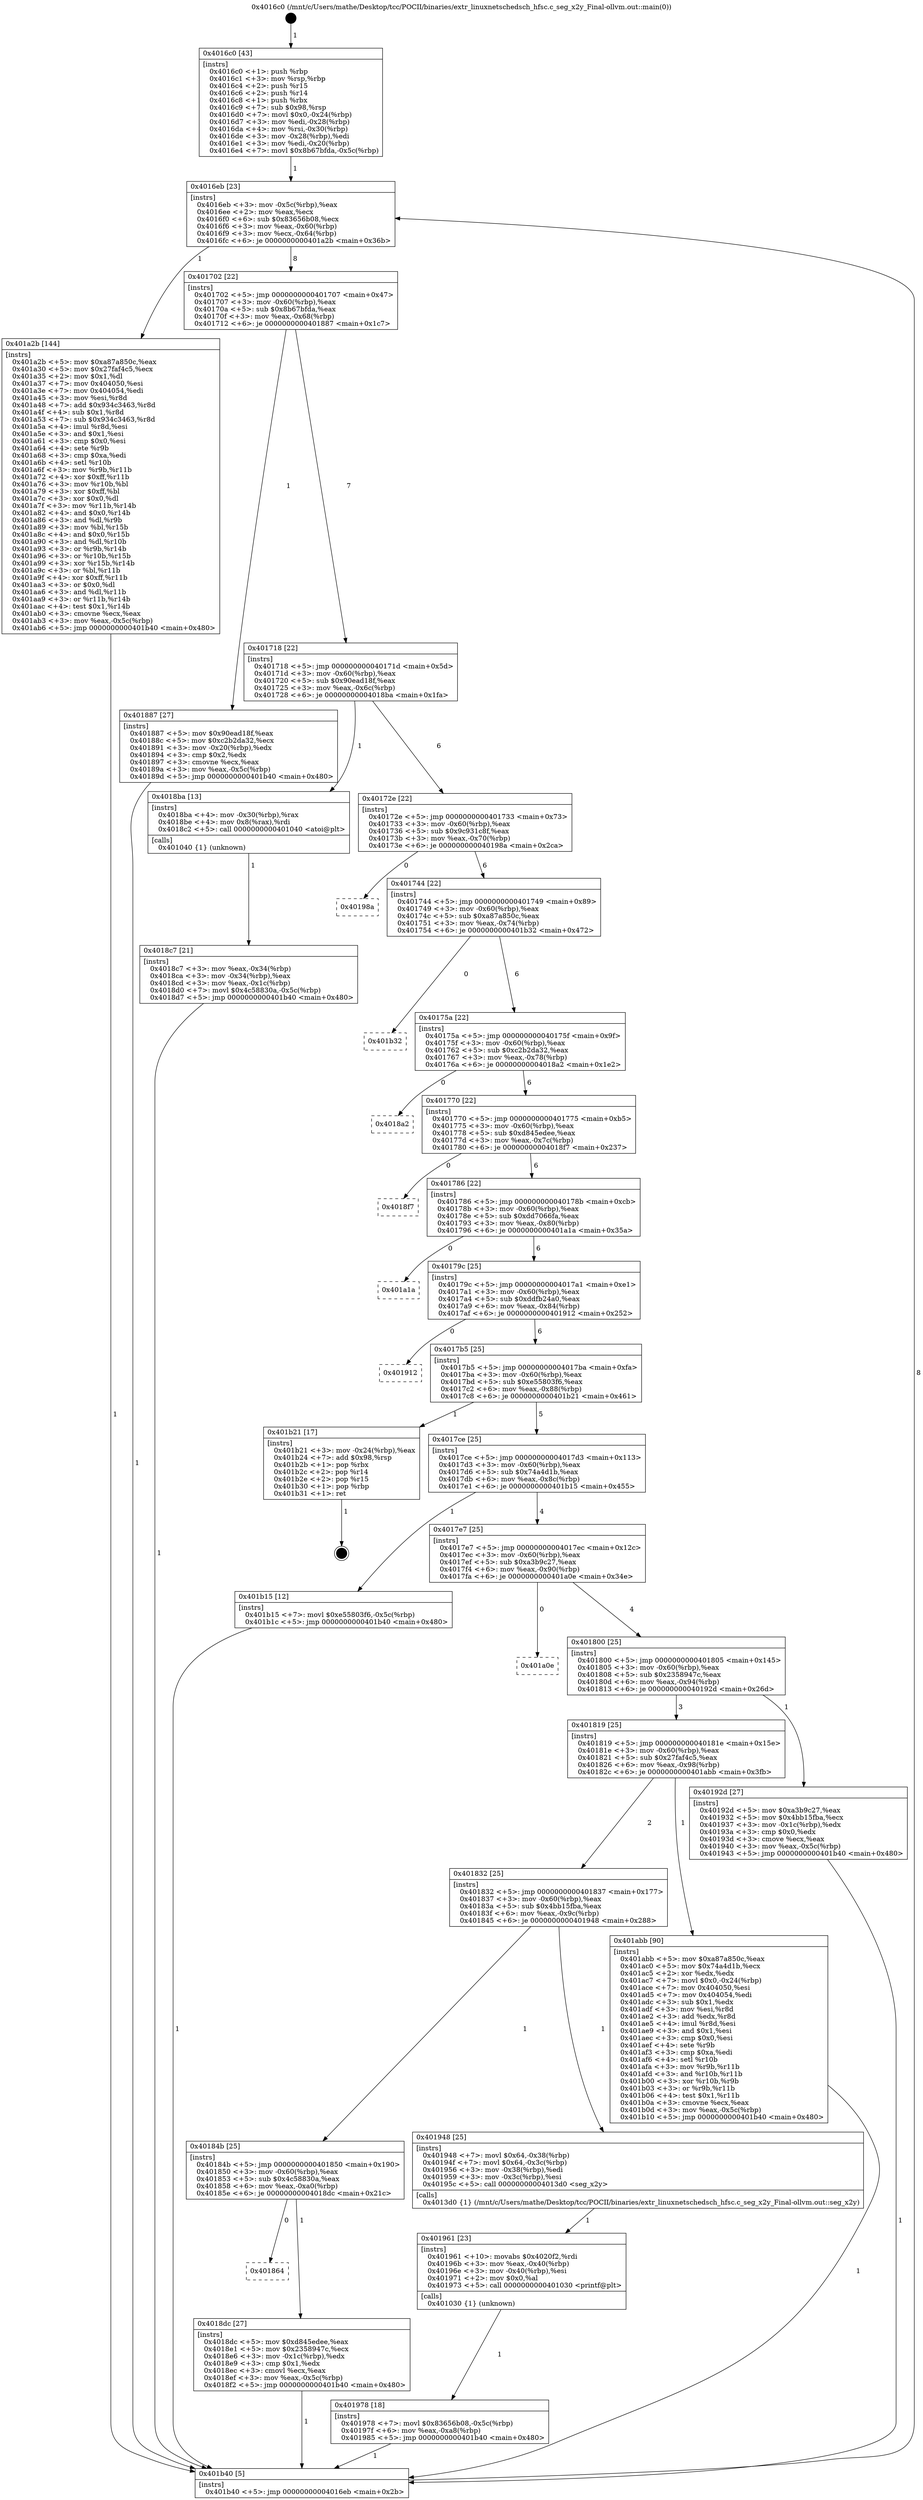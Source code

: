 digraph "0x4016c0" {
  label = "0x4016c0 (/mnt/c/Users/mathe/Desktop/tcc/POCII/binaries/extr_linuxnetschedsch_hfsc.c_seg_x2y_Final-ollvm.out::main(0))"
  labelloc = "t"
  node[shape=record]

  Entry [label="",width=0.3,height=0.3,shape=circle,fillcolor=black,style=filled]
  "0x4016eb" [label="{
     0x4016eb [23]\l
     | [instrs]\l
     &nbsp;&nbsp;0x4016eb \<+3\>: mov -0x5c(%rbp),%eax\l
     &nbsp;&nbsp;0x4016ee \<+2\>: mov %eax,%ecx\l
     &nbsp;&nbsp;0x4016f0 \<+6\>: sub $0x83656b08,%ecx\l
     &nbsp;&nbsp;0x4016f6 \<+3\>: mov %eax,-0x60(%rbp)\l
     &nbsp;&nbsp;0x4016f9 \<+3\>: mov %ecx,-0x64(%rbp)\l
     &nbsp;&nbsp;0x4016fc \<+6\>: je 0000000000401a2b \<main+0x36b\>\l
  }"]
  "0x401a2b" [label="{
     0x401a2b [144]\l
     | [instrs]\l
     &nbsp;&nbsp;0x401a2b \<+5\>: mov $0xa87a850c,%eax\l
     &nbsp;&nbsp;0x401a30 \<+5\>: mov $0x27faf4c5,%ecx\l
     &nbsp;&nbsp;0x401a35 \<+2\>: mov $0x1,%dl\l
     &nbsp;&nbsp;0x401a37 \<+7\>: mov 0x404050,%esi\l
     &nbsp;&nbsp;0x401a3e \<+7\>: mov 0x404054,%edi\l
     &nbsp;&nbsp;0x401a45 \<+3\>: mov %esi,%r8d\l
     &nbsp;&nbsp;0x401a48 \<+7\>: add $0x934c3463,%r8d\l
     &nbsp;&nbsp;0x401a4f \<+4\>: sub $0x1,%r8d\l
     &nbsp;&nbsp;0x401a53 \<+7\>: sub $0x934c3463,%r8d\l
     &nbsp;&nbsp;0x401a5a \<+4\>: imul %r8d,%esi\l
     &nbsp;&nbsp;0x401a5e \<+3\>: and $0x1,%esi\l
     &nbsp;&nbsp;0x401a61 \<+3\>: cmp $0x0,%esi\l
     &nbsp;&nbsp;0x401a64 \<+4\>: sete %r9b\l
     &nbsp;&nbsp;0x401a68 \<+3\>: cmp $0xa,%edi\l
     &nbsp;&nbsp;0x401a6b \<+4\>: setl %r10b\l
     &nbsp;&nbsp;0x401a6f \<+3\>: mov %r9b,%r11b\l
     &nbsp;&nbsp;0x401a72 \<+4\>: xor $0xff,%r11b\l
     &nbsp;&nbsp;0x401a76 \<+3\>: mov %r10b,%bl\l
     &nbsp;&nbsp;0x401a79 \<+3\>: xor $0xff,%bl\l
     &nbsp;&nbsp;0x401a7c \<+3\>: xor $0x0,%dl\l
     &nbsp;&nbsp;0x401a7f \<+3\>: mov %r11b,%r14b\l
     &nbsp;&nbsp;0x401a82 \<+4\>: and $0x0,%r14b\l
     &nbsp;&nbsp;0x401a86 \<+3\>: and %dl,%r9b\l
     &nbsp;&nbsp;0x401a89 \<+3\>: mov %bl,%r15b\l
     &nbsp;&nbsp;0x401a8c \<+4\>: and $0x0,%r15b\l
     &nbsp;&nbsp;0x401a90 \<+3\>: and %dl,%r10b\l
     &nbsp;&nbsp;0x401a93 \<+3\>: or %r9b,%r14b\l
     &nbsp;&nbsp;0x401a96 \<+3\>: or %r10b,%r15b\l
     &nbsp;&nbsp;0x401a99 \<+3\>: xor %r15b,%r14b\l
     &nbsp;&nbsp;0x401a9c \<+3\>: or %bl,%r11b\l
     &nbsp;&nbsp;0x401a9f \<+4\>: xor $0xff,%r11b\l
     &nbsp;&nbsp;0x401aa3 \<+3\>: or $0x0,%dl\l
     &nbsp;&nbsp;0x401aa6 \<+3\>: and %dl,%r11b\l
     &nbsp;&nbsp;0x401aa9 \<+3\>: or %r11b,%r14b\l
     &nbsp;&nbsp;0x401aac \<+4\>: test $0x1,%r14b\l
     &nbsp;&nbsp;0x401ab0 \<+3\>: cmovne %ecx,%eax\l
     &nbsp;&nbsp;0x401ab3 \<+3\>: mov %eax,-0x5c(%rbp)\l
     &nbsp;&nbsp;0x401ab6 \<+5\>: jmp 0000000000401b40 \<main+0x480\>\l
  }"]
  "0x401702" [label="{
     0x401702 [22]\l
     | [instrs]\l
     &nbsp;&nbsp;0x401702 \<+5\>: jmp 0000000000401707 \<main+0x47\>\l
     &nbsp;&nbsp;0x401707 \<+3\>: mov -0x60(%rbp),%eax\l
     &nbsp;&nbsp;0x40170a \<+5\>: sub $0x8b67bfda,%eax\l
     &nbsp;&nbsp;0x40170f \<+3\>: mov %eax,-0x68(%rbp)\l
     &nbsp;&nbsp;0x401712 \<+6\>: je 0000000000401887 \<main+0x1c7\>\l
  }"]
  Exit [label="",width=0.3,height=0.3,shape=circle,fillcolor=black,style=filled,peripheries=2]
  "0x401887" [label="{
     0x401887 [27]\l
     | [instrs]\l
     &nbsp;&nbsp;0x401887 \<+5\>: mov $0x90ead18f,%eax\l
     &nbsp;&nbsp;0x40188c \<+5\>: mov $0xc2b2da32,%ecx\l
     &nbsp;&nbsp;0x401891 \<+3\>: mov -0x20(%rbp),%edx\l
     &nbsp;&nbsp;0x401894 \<+3\>: cmp $0x2,%edx\l
     &nbsp;&nbsp;0x401897 \<+3\>: cmovne %ecx,%eax\l
     &nbsp;&nbsp;0x40189a \<+3\>: mov %eax,-0x5c(%rbp)\l
     &nbsp;&nbsp;0x40189d \<+5\>: jmp 0000000000401b40 \<main+0x480\>\l
  }"]
  "0x401718" [label="{
     0x401718 [22]\l
     | [instrs]\l
     &nbsp;&nbsp;0x401718 \<+5\>: jmp 000000000040171d \<main+0x5d\>\l
     &nbsp;&nbsp;0x40171d \<+3\>: mov -0x60(%rbp),%eax\l
     &nbsp;&nbsp;0x401720 \<+5\>: sub $0x90ead18f,%eax\l
     &nbsp;&nbsp;0x401725 \<+3\>: mov %eax,-0x6c(%rbp)\l
     &nbsp;&nbsp;0x401728 \<+6\>: je 00000000004018ba \<main+0x1fa\>\l
  }"]
  "0x401b40" [label="{
     0x401b40 [5]\l
     | [instrs]\l
     &nbsp;&nbsp;0x401b40 \<+5\>: jmp 00000000004016eb \<main+0x2b\>\l
  }"]
  "0x4016c0" [label="{
     0x4016c0 [43]\l
     | [instrs]\l
     &nbsp;&nbsp;0x4016c0 \<+1\>: push %rbp\l
     &nbsp;&nbsp;0x4016c1 \<+3\>: mov %rsp,%rbp\l
     &nbsp;&nbsp;0x4016c4 \<+2\>: push %r15\l
     &nbsp;&nbsp;0x4016c6 \<+2\>: push %r14\l
     &nbsp;&nbsp;0x4016c8 \<+1\>: push %rbx\l
     &nbsp;&nbsp;0x4016c9 \<+7\>: sub $0x98,%rsp\l
     &nbsp;&nbsp;0x4016d0 \<+7\>: movl $0x0,-0x24(%rbp)\l
     &nbsp;&nbsp;0x4016d7 \<+3\>: mov %edi,-0x28(%rbp)\l
     &nbsp;&nbsp;0x4016da \<+4\>: mov %rsi,-0x30(%rbp)\l
     &nbsp;&nbsp;0x4016de \<+3\>: mov -0x28(%rbp),%edi\l
     &nbsp;&nbsp;0x4016e1 \<+3\>: mov %edi,-0x20(%rbp)\l
     &nbsp;&nbsp;0x4016e4 \<+7\>: movl $0x8b67bfda,-0x5c(%rbp)\l
  }"]
  "0x401978" [label="{
     0x401978 [18]\l
     | [instrs]\l
     &nbsp;&nbsp;0x401978 \<+7\>: movl $0x83656b08,-0x5c(%rbp)\l
     &nbsp;&nbsp;0x40197f \<+6\>: mov %eax,-0xa8(%rbp)\l
     &nbsp;&nbsp;0x401985 \<+5\>: jmp 0000000000401b40 \<main+0x480\>\l
  }"]
  "0x4018ba" [label="{
     0x4018ba [13]\l
     | [instrs]\l
     &nbsp;&nbsp;0x4018ba \<+4\>: mov -0x30(%rbp),%rax\l
     &nbsp;&nbsp;0x4018be \<+4\>: mov 0x8(%rax),%rdi\l
     &nbsp;&nbsp;0x4018c2 \<+5\>: call 0000000000401040 \<atoi@plt\>\l
     | [calls]\l
     &nbsp;&nbsp;0x401040 \{1\} (unknown)\l
  }"]
  "0x40172e" [label="{
     0x40172e [22]\l
     | [instrs]\l
     &nbsp;&nbsp;0x40172e \<+5\>: jmp 0000000000401733 \<main+0x73\>\l
     &nbsp;&nbsp;0x401733 \<+3\>: mov -0x60(%rbp),%eax\l
     &nbsp;&nbsp;0x401736 \<+5\>: sub $0x9c931c8f,%eax\l
     &nbsp;&nbsp;0x40173b \<+3\>: mov %eax,-0x70(%rbp)\l
     &nbsp;&nbsp;0x40173e \<+6\>: je 000000000040198a \<main+0x2ca\>\l
  }"]
  "0x4018c7" [label="{
     0x4018c7 [21]\l
     | [instrs]\l
     &nbsp;&nbsp;0x4018c7 \<+3\>: mov %eax,-0x34(%rbp)\l
     &nbsp;&nbsp;0x4018ca \<+3\>: mov -0x34(%rbp),%eax\l
     &nbsp;&nbsp;0x4018cd \<+3\>: mov %eax,-0x1c(%rbp)\l
     &nbsp;&nbsp;0x4018d0 \<+7\>: movl $0x4c58830a,-0x5c(%rbp)\l
     &nbsp;&nbsp;0x4018d7 \<+5\>: jmp 0000000000401b40 \<main+0x480\>\l
  }"]
  "0x401961" [label="{
     0x401961 [23]\l
     | [instrs]\l
     &nbsp;&nbsp;0x401961 \<+10\>: movabs $0x4020f2,%rdi\l
     &nbsp;&nbsp;0x40196b \<+3\>: mov %eax,-0x40(%rbp)\l
     &nbsp;&nbsp;0x40196e \<+3\>: mov -0x40(%rbp),%esi\l
     &nbsp;&nbsp;0x401971 \<+2\>: mov $0x0,%al\l
     &nbsp;&nbsp;0x401973 \<+5\>: call 0000000000401030 \<printf@plt\>\l
     | [calls]\l
     &nbsp;&nbsp;0x401030 \{1\} (unknown)\l
  }"]
  "0x40198a" [label="{
     0x40198a\l
  }", style=dashed]
  "0x401744" [label="{
     0x401744 [22]\l
     | [instrs]\l
     &nbsp;&nbsp;0x401744 \<+5\>: jmp 0000000000401749 \<main+0x89\>\l
     &nbsp;&nbsp;0x401749 \<+3\>: mov -0x60(%rbp),%eax\l
     &nbsp;&nbsp;0x40174c \<+5\>: sub $0xa87a850c,%eax\l
     &nbsp;&nbsp;0x401751 \<+3\>: mov %eax,-0x74(%rbp)\l
     &nbsp;&nbsp;0x401754 \<+6\>: je 0000000000401b32 \<main+0x472\>\l
  }"]
  "0x401864" [label="{
     0x401864\l
  }", style=dashed]
  "0x401b32" [label="{
     0x401b32\l
  }", style=dashed]
  "0x40175a" [label="{
     0x40175a [22]\l
     | [instrs]\l
     &nbsp;&nbsp;0x40175a \<+5\>: jmp 000000000040175f \<main+0x9f\>\l
     &nbsp;&nbsp;0x40175f \<+3\>: mov -0x60(%rbp),%eax\l
     &nbsp;&nbsp;0x401762 \<+5\>: sub $0xc2b2da32,%eax\l
     &nbsp;&nbsp;0x401767 \<+3\>: mov %eax,-0x78(%rbp)\l
     &nbsp;&nbsp;0x40176a \<+6\>: je 00000000004018a2 \<main+0x1e2\>\l
  }"]
  "0x4018dc" [label="{
     0x4018dc [27]\l
     | [instrs]\l
     &nbsp;&nbsp;0x4018dc \<+5\>: mov $0xd845edee,%eax\l
     &nbsp;&nbsp;0x4018e1 \<+5\>: mov $0x2358947c,%ecx\l
     &nbsp;&nbsp;0x4018e6 \<+3\>: mov -0x1c(%rbp),%edx\l
     &nbsp;&nbsp;0x4018e9 \<+3\>: cmp $0x1,%edx\l
     &nbsp;&nbsp;0x4018ec \<+3\>: cmovl %ecx,%eax\l
     &nbsp;&nbsp;0x4018ef \<+3\>: mov %eax,-0x5c(%rbp)\l
     &nbsp;&nbsp;0x4018f2 \<+5\>: jmp 0000000000401b40 \<main+0x480\>\l
  }"]
  "0x4018a2" [label="{
     0x4018a2\l
  }", style=dashed]
  "0x401770" [label="{
     0x401770 [22]\l
     | [instrs]\l
     &nbsp;&nbsp;0x401770 \<+5\>: jmp 0000000000401775 \<main+0xb5\>\l
     &nbsp;&nbsp;0x401775 \<+3\>: mov -0x60(%rbp),%eax\l
     &nbsp;&nbsp;0x401778 \<+5\>: sub $0xd845edee,%eax\l
     &nbsp;&nbsp;0x40177d \<+3\>: mov %eax,-0x7c(%rbp)\l
     &nbsp;&nbsp;0x401780 \<+6\>: je 00000000004018f7 \<main+0x237\>\l
  }"]
  "0x40184b" [label="{
     0x40184b [25]\l
     | [instrs]\l
     &nbsp;&nbsp;0x40184b \<+5\>: jmp 0000000000401850 \<main+0x190\>\l
     &nbsp;&nbsp;0x401850 \<+3\>: mov -0x60(%rbp),%eax\l
     &nbsp;&nbsp;0x401853 \<+5\>: sub $0x4c58830a,%eax\l
     &nbsp;&nbsp;0x401858 \<+6\>: mov %eax,-0xa0(%rbp)\l
     &nbsp;&nbsp;0x40185e \<+6\>: je 00000000004018dc \<main+0x21c\>\l
  }"]
  "0x4018f7" [label="{
     0x4018f7\l
  }", style=dashed]
  "0x401786" [label="{
     0x401786 [22]\l
     | [instrs]\l
     &nbsp;&nbsp;0x401786 \<+5\>: jmp 000000000040178b \<main+0xcb\>\l
     &nbsp;&nbsp;0x40178b \<+3\>: mov -0x60(%rbp),%eax\l
     &nbsp;&nbsp;0x40178e \<+5\>: sub $0xdd7066fa,%eax\l
     &nbsp;&nbsp;0x401793 \<+3\>: mov %eax,-0x80(%rbp)\l
     &nbsp;&nbsp;0x401796 \<+6\>: je 0000000000401a1a \<main+0x35a\>\l
  }"]
  "0x401948" [label="{
     0x401948 [25]\l
     | [instrs]\l
     &nbsp;&nbsp;0x401948 \<+7\>: movl $0x64,-0x38(%rbp)\l
     &nbsp;&nbsp;0x40194f \<+7\>: movl $0x64,-0x3c(%rbp)\l
     &nbsp;&nbsp;0x401956 \<+3\>: mov -0x38(%rbp),%edi\l
     &nbsp;&nbsp;0x401959 \<+3\>: mov -0x3c(%rbp),%esi\l
     &nbsp;&nbsp;0x40195c \<+5\>: call 00000000004013d0 \<seg_x2y\>\l
     | [calls]\l
     &nbsp;&nbsp;0x4013d0 \{1\} (/mnt/c/Users/mathe/Desktop/tcc/POCII/binaries/extr_linuxnetschedsch_hfsc.c_seg_x2y_Final-ollvm.out::seg_x2y)\l
  }"]
  "0x401a1a" [label="{
     0x401a1a\l
  }", style=dashed]
  "0x40179c" [label="{
     0x40179c [25]\l
     | [instrs]\l
     &nbsp;&nbsp;0x40179c \<+5\>: jmp 00000000004017a1 \<main+0xe1\>\l
     &nbsp;&nbsp;0x4017a1 \<+3\>: mov -0x60(%rbp),%eax\l
     &nbsp;&nbsp;0x4017a4 \<+5\>: sub $0xddfb24a0,%eax\l
     &nbsp;&nbsp;0x4017a9 \<+6\>: mov %eax,-0x84(%rbp)\l
     &nbsp;&nbsp;0x4017af \<+6\>: je 0000000000401912 \<main+0x252\>\l
  }"]
  "0x401832" [label="{
     0x401832 [25]\l
     | [instrs]\l
     &nbsp;&nbsp;0x401832 \<+5\>: jmp 0000000000401837 \<main+0x177\>\l
     &nbsp;&nbsp;0x401837 \<+3\>: mov -0x60(%rbp),%eax\l
     &nbsp;&nbsp;0x40183a \<+5\>: sub $0x4bb15fba,%eax\l
     &nbsp;&nbsp;0x40183f \<+6\>: mov %eax,-0x9c(%rbp)\l
     &nbsp;&nbsp;0x401845 \<+6\>: je 0000000000401948 \<main+0x288\>\l
  }"]
  "0x401912" [label="{
     0x401912\l
  }", style=dashed]
  "0x4017b5" [label="{
     0x4017b5 [25]\l
     | [instrs]\l
     &nbsp;&nbsp;0x4017b5 \<+5\>: jmp 00000000004017ba \<main+0xfa\>\l
     &nbsp;&nbsp;0x4017ba \<+3\>: mov -0x60(%rbp),%eax\l
     &nbsp;&nbsp;0x4017bd \<+5\>: sub $0xe55803f6,%eax\l
     &nbsp;&nbsp;0x4017c2 \<+6\>: mov %eax,-0x88(%rbp)\l
     &nbsp;&nbsp;0x4017c8 \<+6\>: je 0000000000401b21 \<main+0x461\>\l
  }"]
  "0x401abb" [label="{
     0x401abb [90]\l
     | [instrs]\l
     &nbsp;&nbsp;0x401abb \<+5\>: mov $0xa87a850c,%eax\l
     &nbsp;&nbsp;0x401ac0 \<+5\>: mov $0x74a4d1b,%ecx\l
     &nbsp;&nbsp;0x401ac5 \<+2\>: xor %edx,%edx\l
     &nbsp;&nbsp;0x401ac7 \<+7\>: movl $0x0,-0x24(%rbp)\l
     &nbsp;&nbsp;0x401ace \<+7\>: mov 0x404050,%esi\l
     &nbsp;&nbsp;0x401ad5 \<+7\>: mov 0x404054,%edi\l
     &nbsp;&nbsp;0x401adc \<+3\>: sub $0x1,%edx\l
     &nbsp;&nbsp;0x401adf \<+3\>: mov %esi,%r8d\l
     &nbsp;&nbsp;0x401ae2 \<+3\>: add %edx,%r8d\l
     &nbsp;&nbsp;0x401ae5 \<+4\>: imul %r8d,%esi\l
     &nbsp;&nbsp;0x401ae9 \<+3\>: and $0x1,%esi\l
     &nbsp;&nbsp;0x401aec \<+3\>: cmp $0x0,%esi\l
     &nbsp;&nbsp;0x401aef \<+4\>: sete %r9b\l
     &nbsp;&nbsp;0x401af3 \<+3\>: cmp $0xa,%edi\l
     &nbsp;&nbsp;0x401af6 \<+4\>: setl %r10b\l
     &nbsp;&nbsp;0x401afa \<+3\>: mov %r9b,%r11b\l
     &nbsp;&nbsp;0x401afd \<+3\>: and %r10b,%r11b\l
     &nbsp;&nbsp;0x401b00 \<+3\>: xor %r10b,%r9b\l
     &nbsp;&nbsp;0x401b03 \<+3\>: or %r9b,%r11b\l
     &nbsp;&nbsp;0x401b06 \<+4\>: test $0x1,%r11b\l
     &nbsp;&nbsp;0x401b0a \<+3\>: cmovne %ecx,%eax\l
     &nbsp;&nbsp;0x401b0d \<+3\>: mov %eax,-0x5c(%rbp)\l
     &nbsp;&nbsp;0x401b10 \<+5\>: jmp 0000000000401b40 \<main+0x480\>\l
  }"]
  "0x401b21" [label="{
     0x401b21 [17]\l
     | [instrs]\l
     &nbsp;&nbsp;0x401b21 \<+3\>: mov -0x24(%rbp),%eax\l
     &nbsp;&nbsp;0x401b24 \<+7\>: add $0x98,%rsp\l
     &nbsp;&nbsp;0x401b2b \<+1\>: pop %rbx\l
     &nbsp;&nbsp;0x401b2c \<+2\>: pop %r14\l
     &nbsp;&nbsp;0x401b2e \<+2\>: pop %r15\l
     &nbsp;&nbsp;0x401b30 \<+1\>: pop %rbp\l
     &nbsp;&nbsp;0x401b31 \<+1\>: ret\l
  }"]
  "0x4017ce" [label="{
     0x4017ce [25]\l
     | [instrs]\l
     &nbsp;&nbsp;0x4017ce \<+5\>: jmp 00000000004017d3 \<main+0x113\>\l
     &nbsp;&nbsp;0x4017d3 \<+3\>: mov -0x60(%rbp),%eax\l
     &nbsp;&nbsp;0x4017d6 \<+5\>: sub $0x74a4d1b,%eax\l
     &nbsp;&nbsp;0x4017db \<+6\>: mov %eax,-0x8c(%rbp)\l
     &nbsp;&nbsp;0x4017e1 \<+6\>: je 0000000000401b15 \<main+0x455\>\l
  }"]
  "0x401819" [label="{
     0x401819 [25]\l
     | [instrs]\l
     &nbsp;&nbsp;0x401819 \<+5\>: jmp 000000000040181e \<main+0x15e\>\l
     &nbsp;&nbsp;0x40181e \<+3\>: mov -0x60(%rbp),%eax\l
     &nbsp;&nbsp;0x401821 \<+5\>: sub $0x27faf4c5,%eax\l
     &nbsp;&nbsp;0x401826 \<+6\>: mov %eax,-0x98(%rbp)\l
     &nbsp;&nbsp;0x40182c \<+6\>: je 0000000000401abb \<main+0x3fb\>\l
  }"]
  "0x401b15" [label="{
     0x401b15 [12]\l
     | [instrs]\l
     &nbsp;&nbsp;0x401b15 \<+7\>: movl $0xe55803f6,-0x5c(%rbp)\l
     &nbsp;&nbsp;0x401b1c \<+5\>: jmp 0000000000401b40 \<main+0x480\>\l
  }"]
  "0x4017e7" [label="{
     0x4017e7 [25]\l
     | [instrs]\l
     &nbsp;&nbsp;0x4017e7 \<+5\>: jmp 00000000004017ec \<main+0x12c\>\l
     &nbsp;&nbsp;0x4017ec \<+3\>: mov -0x60(%rbp),%eax\l
     &nbsp;&nbsp;0x4017ef \<+5\>: sub $0xa3b9c27,%eax\l
     &nbsp;&nbsp;0x4017f4 \<+6\>: mov %eax,-0x90(%rbp)\l
     &nbsp;&nbsp;0x4017fa \<+6\>: je 0000000000401a0e \<main+0x34e\>\l
  }"]
  "0x40192d" [label="{
     0x40192d [27]\l
     | [instrs]\l
     &nbsp;&nbsp;0x40192d \<+5\>: mov $0xa3b9c27,%eax\l
     &nbsp;&nbsp;0x401932 \<+5\>: mov $0x4bb15fba,%ecx\l
     &nbsp;&nbsp;0x401937 \<+3\>: mov -0x1c(%rbp),%edx\l
     &nbsp;&nbsp;0x40193a \<+3\>: cmp $0x0,%edx\l
     &nbsp;&nbsp;0x40193d \<+3\>: cmove %ecx,%eax\l
     &nbsp;&nbsp;0x401940 \<+3\>: mov %eax,-0x5c(%rbp)\l
     &nbsp;&nbsp;0x401943 \<+5\>: jmp 0000000000401b40 \<main+0x480\>\l
  }"]
  "0x401a0e" [label="{
     0x401a0e\l
  }", style=dashed]
  "0x401800" [label="{
     0x401800 [25]\l
     | [instrs]\l
     &nbsp;&nbsp;0x401800 \<+5\>: jmp 0000000000401805 \<main+0x145\>\l
     &nbsp;&nbsp;0x401805 \<+3\>: mov -0x60(%rbp),%eax\l
     &nbsp;&nbsp;0x401808 \<+5\>: sub $0x2358947c,%eax\l
     &nbsp;&nbsp;0x40180d \<+6\>: mov %eax,-0x94(%rbp)\l
     &nbsp;&nbsp;0x401813 \<+6\>: je 000000000040192d \<main+0x26d\>\l
  }"]
  Entry -> "0x4016c0" [label=" 1"]
  "0x4016eb" -> "0x401a2b" [label=" 1"]
  "0x4016eb" -> "0x401702" [label=" 8"]
  "0x401b21" -> Exit [label=" 1"]
  "0x401702" -> "0x401887" [label=" 1"]
  "0x401702" -> "0x401718" [label=" 7"]
  "0x401887" -> "0x401b40" [label=" 1"]
  "0x4016c0" -> "0x4016eb" [label=" 1"]
  "0x401b40" -> "0x4016eb" [label=" 8"]
  "0x401b15" -> "0x401b40" [label=" 1"]
  "0x401718" -> "0x4018ba" [label=" 1"]
  "0x401718" -> "0x40172e" [label=" 6"]
  "0x4018ba" -> "0x4018c7" [label=" 1"]
  "0x4018c7" -> "0x401b40" [label=" 1"]
  "0x401abb" -> "0x401b40" [label=" 1"]
  "0x40172e" -> "0x40198a" [label=" 0"]
  "0x40172e" -> "0x401744" [label=" 6"]
  "0x401a2b" -> "0x401b40" [label=" 1"]
  "0x401744" -> "0x401b32" [label=" 0"]
  "0x401744" -> "0x40175a" [label=" 6"]
  "0x401978" -> "0x401b40" [label=" 1"]
  "0x40175a" -> "0x4018a2" [label=" 0"]
  "0x40175a" -> "0x401770" [label=" 6"]
  "0x401961" -> "0x401978" [label=" 1"]
  "0x401770" -> "0x4018f7" [label=" 0"]
  "0x401770" -> "0x401786" [label=" 6"]
  "0x40192d" -> "0x401b40" [label=" 1"]
  "0x401786" -> "0x401a1a" [label=" 0"]
  "0x401786" -> "0x40179c" [label=" 6"]
  "0x4018dc" -> "0x401b40" [label=" 1"]
  "0x40179c" -> "0x401912" [label=" 0"]
  "0x40179c" -> "0x4017b5" [label=" 6"]
  "0x40184b" -> "0x4018dc" [label=" 1"]
  "0x4017b5" -> "0x401b21" [label=" 1"]
  "0x4017b5" -> "0x4017ce" [label=" 5"]
  "0x401948" -> "0x401961" [label=" 1"]
  "0x4017ce" -> "0x401b15" [label=" 1"]
  "0x4017ce" -> "0x4017e7" [label=" 4"]
  "0x401832" -> "0x401948" [label=" 1"]
  "0x4017e7" -> "0x401a0e" [label=" 0"]
  "0x4017e7" -> "0x401800" [label=" 4"]
  "0x40184b" -> "0x401864" [label=" 0"]
  "0x401800" -> "0x40192d" [label=" 1"]
  "0x401800" -> "0x401819" [label=" 3"]
  "0x401832" -> "0x40184b" [label=" 1"]
  "0x401819" -> "0x401abb" [label=" 1"]
  "0x401819" -> "0x401832" [label=" 2"]
}
